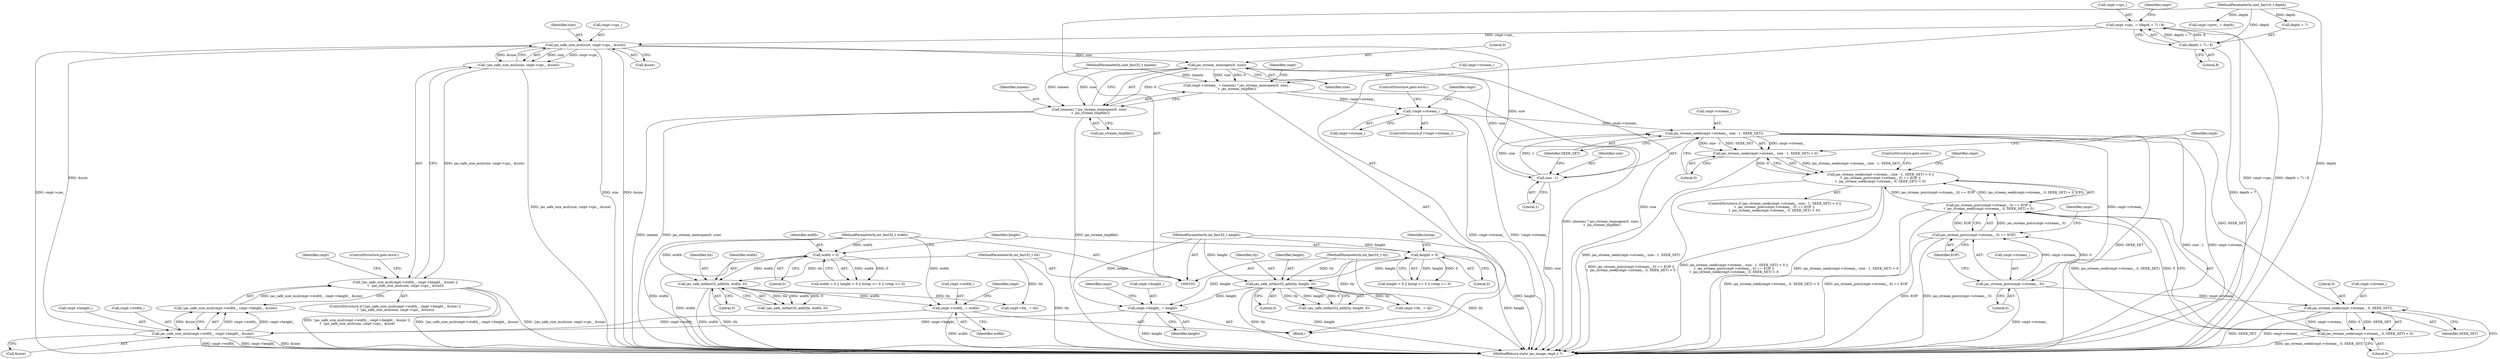 digraph "1_jasper_634ce8e8a5accc0fa05dd2c20d42b4749d4b2735@pointer" {
"1000231" [label="(Call,jas_safe_size_mul(size, cmpt->cps_, &size))"];
"1000209" [label="(Call,cmpt->cps_ = (depth + 7) / 8)"];
"1000213" [label="(Call,(depth + 7) / 8)"];
"1000109" [label="(MethodParameterIn,uint_fast16_t depth)"];
"1000221" [label="(Call,jas_safe_size_mul(cmpt->width_, cmpt->height_, &size))"];
"1000184" [label="(Call,cmpt->width_ = width)"];
"1000139" [label="(Call,jas_safe_intfast32_add(tlx, width, 0))"];
"1000103" [label="(MethodParameterIn,int_fast32_t tlx)"];
"1000120" [label="(Call,width < 0)"];
"1000107" [label="(MethodParameterIn,int_fast32_t width)"];
"1000189" [label="(Call,cmpt->height_ = height)"];
"1000124" [label="(Call,height < 0)"];
"1000108" [label="(MethodParameterIn,int_fast32_t height)"];
"1000144" [label="(Call,jas_safe_intfast32_add(tly, height, 0))"];
"1000104" [label="(MethodParameterIn,int_fast32_t tly)"];
"1000230" [label="(Call,!jas_safe_size_mul(size, cmpt->cps_, &size))"];
"1000219" [label="(Call,!jas_safe_size_mul(cmpt->width_, cmpt->height_, &size) ||\n \t  !jas_safe_size_mul(size, cmpt->cps_, &size))"];
"1000246" [label="(Call,jas_stream_memopen(0, size))"];
"1000240" [label="(Call,cmpt->stream_ = (inmem) ? jas_stream_memopen(0, size) :\n \t  jas_stream_tmpfile())"];
"1000251" [label="(Call,!cmpt->stream_)"];
"1000260" [label="(Call,jas_stream_seek(cmpt->stream_, size - 1, SEEK_SET))"];
"1000259" [label="(Call,jas_stream_seek(cmpt->stream_, size - 1, SEEK_SET) < 0)"];
"1000258" [label="(Call,jas_stream_seek(cmpt->stream_, size - 1, SEEK_SET) < 0 ||\n\t  jas_stream_putc(cmpt->stream_, 0) == EOF ||\n\t  jas_stream_seek(cmpt->stream_, 0, SEEK_SET) < 0)"];
"1000271" [label="(Call,jas_stream_putc(cmpt->stream_, 0))"];
"1000270" [label="(Call,jas_stream_putc(cmpt->stream_, 0) == EOF)"];
"1000269" [label="(Call,jas_stream_putc(cmpt->stream_, 0) == EOF ||\n\t  jas_stream_seek(cmpt->stream_, 0, SEEK_SET) < 0)"];
"1000278" [label="(Call,jas_stream_seek(cmpt->stream_, 0, SEEK_SET))"];
"1000277" [label="(Call,jas_stream_seek(cmpt->stream_, 0, SEEK_SET) < 0)"];
"1000244" [label="(Call,(inmem) ? jas_stream_memopen(0, size) :\n \t  jas_stream_tmpfile())"];
"1000264" [label="(Call,size - 1)"];
"1000249" [label="(Call,jas_stream_tmpfile())"];
"1000146" [label="(Identifier,height)"];
"1000145" [label="(Identifier,tly)"];
"1000242" [label="(Identifier,cmpt)"];
"1000193" [label="(Identifier,height)"];
"1000265" [label="(Identifier,size)"];
"1000258" [label="(Call,jas_stream_seek(cmpt->stream_, size - 1, SEEK_SET) < 0 ||\n\t  jas_stream_putc(cmpt->stream_, 0) == EOF ||\n\t  jas_stream_seek(cmpt->stream_, 0, SEEK_SET) < 0)"];
"1000271" [label="(Call,jas_stream_putc(cmpt->stream_, 0))"];
"1000190" [label="(Call,cmpt->height_)"];
"1000194" [label="(Call,cmpt->prec_ = depth)"];
"1000225" [label="(Call,cmpt->height_)"];
"1000276" [label="(Identifier,EOF)"];
"1000188" [label="(Identifier,width)"];
"1000112" [label="(Block,)"];
"1000213" [label="(Call,(depth + 7) / 8)"];
"1000120" [label="(Call,width < 0)"];
"1000251" [label="(Call,!cmpt->stream_)"];
"1000279" [label="(Call,cmpt->stream_)"];
"1000260" [label="(Call,jas_stream_seek(cmpt->stream_, size - 1, SEEK_SET))"];
"1000139" [label="(Call,jas_safe_intfast32_add(tlx, width, 0))"];
"1000121" [label="(Identifier,width)"];
"1000256" [label="(ControlStructure,goto error;)"];
"1000219" [label="(Call,!jas_safe_size_mul(cmpt->width_, cmpt->height_, &size) ||\n \t  !jas_safe_size_mul(size, cmpt->cps_, &size))"];
"1000283" [label="(Identifier,SEEK_SET)"];
"1000286" [label="(ControlStructure,goto error;)"];
"1000277" [label="(Call,jas_stream_seek(cmpt->stream_, 0, SEEK_SET) < 0)"];
"1000240" [label="(Call,cmpt->stream_ = (inmem) ? jas_stream_memopen(0, size) :\n \t  jas_stream_tmpfile())"];
"1000119" [label="(Call,width < 0 || height < 0 || hstep <= 0 || vstep <= 0)"];
"1000278" [label="(Call,jas_stream_seek(cmpt->stream_, 0, SEEK_SET))"];
"1000189" [label="(Call,cmpt->height_ = height)"];
"1000222" [label="(Call,cmpt->width_)"];
"1000284" [label="(Literal,0)"];
"1000164" [label="(Call,cmpt->tlx_ = tlx)"];
"1000245" [label="(Identifier,inmem)"];
"1000269" [label="(Call,jas_stream_putc(cmpt->stream_, 0) == EOF ||\n\t  jas_stream_seek(cmpt->stream_, 0, SEEK_SET) < 0)"];
"1000273" [label="(Identifier,cmpt)"];
"1000147" [label="(Literal,0)"];
"1000261" [label="(Call,cmpt->stream_)"];
"1000230" [label="(Call,!jas_safe_size_mul(size, cmpt->cps_, &size))"];
"1000297" [label="(MethodReturn,static jas_image_cmpt_t *)"];
"1000253" [label="(Identifier,cmpt)"];
"1000138" [label="(Call,!jas_safe_intfast32_add(tlx, width, 0))"];
"1000252" [label="(Call,cmpt->stream_)"];
"1000108" [label="(MethodParameterIn,int_fast32_t height)"];
"1000196" [label="(Identifier,cmpt)"];
"1000223" [label="(Identifier,cmpt)"];
"1000109" [label="(MethodParameterIn,uint_fast16_t depth)"];
"1000107" [label="(MethodParameterIn,int_fast32_t width)"];
"1000262" [label="(Identifier,cmpt)"];
"1000210" [label="(Call,cmpt->cps_)"];
"1000270" [label="(Call,jas_stream_putc(cmpt->stream_, 0) == EOF)"];
"1000123" [label="(Call,height < 0 || hstep <= 0 || vstep <= 0)"];
"1000241" [label="(Call,cmpt->stream_)"];
"1000185" [label="(Call,cmpt->width_)"];
"1000140" [label="(Identifier,tlx)"];
"1000232" [label="(Identifier,size)"];
"1000209" [label="(Call,cmpt->cps_ = (depth + 7) / 8)"];
"1000257" [label="(ControlStructure,if (jas_stream_seek(cmpt->stream_, size - 1, SEEK_SET) < 0 ||\n\t  jas_stream_putc(cmpt->stream_, 0) == EOF ||\n\t  jas_stream_seek(cmpt->stream_, 0, SEEK_SET) < 0))"];
"1000236" [label="(Call,&size)"];
"1000221" [label="(Call,jas_safe_size_mul(cmpt->width_, cmpt->height_, &size))"];
"1000282" [label="(Literal,0)"];
"1000122" [label="(Literal,0)"];
"1000247" [label="(Literal,0)"];
"1000144" [label="(Call,jas_safe_intfast32_add(tly, height, 0))"];
"1000218" [label="(ControlStructure,if (!jas_safe_size_mul(cmpt->width_, cmpt->height_, &size) ||\n \t  !jas_safe_size_mul(size, cmpt->cps_, &size)))"];
"1000124" [label="(Call,height < 0)"];
"1000143" [label="(Call,!jas_safe_intfast32_add(tly, height, 0))"];
"1000184" [label="(Call,cmpt->width_ = width)"];
"1000214" [label="(Call,depth + 7)"];
"1000111" [label="(MethodParameterIn,uint_fast32_t inmem)"];
"1000267" [label="(Identifier,SEEK_SET)"];
"1000191" [label="(Identifier,cmpt)"];
"1000246" [label="(Call,jas_stream_memopen(0, size))"];
"1000239" [label="(ControlStructure,goto error;)"];
"1000264" [label="(Call,size - 1)"];
"1000272" [label="(Call,cmpt->stream_)"];
"1000141" [label="(Identifier,width)"];
"1000280" [label="(Identifier,cmpt)"];
"1000129" [label="(Identifier,hstep)"];
"1000266" [label="(Literal,1)"];
"1000228" [label="(Call,&size)"];
"1000268" [label="(Literal,0)"];
"1000142" [label="(Literal,0)"];
"1000233" [label="(Call,cmpt->cps_)"];
"1000244" [label="(Call,(inmem) ? jas_stream_memopen(0, size) :\n \t  jas_stream_tmpfile())"];
"1000248" [label="(Identifier,size)"];
"1000250" [label="(ControlStructure,if (!cmpt->stream_))"];
"1000288" [label="(Identifier,cmpt)"];
"1000275" [label="(Literal,0)"];
"1000126" [label="(Literal,0)"];
"1000125" [label="(Identifier,height)"];
"1000220" [label="(Call,!jas_safe_size_mul(cmpt->width_, cmpt->height_, &size))"];
"1000259" [label="(Call,jas_stream_seek(cmpt->stream_, size - 1, SEEK_SET) < 0)"];
"1000169" [label="(Call,cmpt->tly_ = tly)"];
"1000231" [label="(Call,jas_safe_size_mul(size, cmpt->cps_, &size))"];
"1000104" [label="(MethodParameterIn,int_fast32_t tly)"];
"1000103" [label="(MethodParameterIn,int_fast32_t tlx)"];
"1000217" [label="(Literal,8)"];
"1000231" -> "1000230"  [label="AST: "];
"1000231" -> "1000236"  [label="CFG: "];
"1000232" -> "1000231"  [label="AST: "];
"1000233" -> "1000231"  [label="AST: "];
"1000236" -> "1000231"  [label="AST: "];
"1000230" -> "1000231"  [label="CFG: "];
"1000231" -> "1000297"  [label="DDG: &size"];
"1000231" -> "1000297"  [label="DDG: cmpt->cps_"];
"1000231" -> "1000297"  [label="DDG: size"];
"1000231" -> "1000230"  [label="DDG: size"];
"1000231" -> "1000230"  [label="DDG: cmpt->cps_"];
"1000231" -> "1000230"  [label="DDG: &size"];
"1000209" -> "1000231"  [label="DDG: cmpt->cps_"];
"1000221" -> "1000231"  [label="DDG: &size"];
"1000231" -> "1000246"  [label="DDG: size"];
"1000231" -> "1000264"  [label="DDG: size"];
"1000209" -> "1000112"  [label="AST: "];
"1000209" -> "1000213"  [label="CFG: "];
"1000210" -> "1000209"  [label="AST: "];
"1000213" -> "1000209"  [label="AST: "];
"1000223" -> "1000209"  [label="CFG: "];
"1000209" -> "1000297"  [label="DDG: cmpt->cps_"];
"1000209" -> "1000297"  [label="DDG: (depth + 7) / 8"];
"1000213" -> "1000209"  [label="DDG: depth + 7"];
"1000213" -> "1000209"  [label="DDG: 8"];
"1000213" -> "1000217"  [label="CFG: "];
"1000214" -> "1000213"  [label="AST: "];
"1000217" -> "1000213"  [label="AST: "];
"1000213" -> "1000297"  [label="DDG: depth + 7"];
"1000109" -> "1000213"  [label="DDG: depth"];
"1000109" -> "1000102"  [label="AST: "];
"1000109" -> "1000297"  [label="DDG: depth"];
"1000109" -> "1000194"  [label="DDG: depth"];
"1000109" -> "1000214"  [label="DDG: depth"];
"1000221" -> "1000220"  [label="AST: "];
"1000221" -> "1000228"  [label="CFG: "];
"1000222" -> "1000221"  [label="AST: "];
"1000225" -> "1000221"  [label="AST: "];
"1000228" -> "1000221"  [label="AST: "];
"1000220" -> "1000221"  [label="CFG: "];
"1000221" -> "1000297"  [label="DDG: cmpt->height_"];
"1000221" -> "1000297"  [label="DDG: &size"];
"1000221" -> "1000297"  [label="DDG: cmpt->width_"];
"1000221" -> "1000220"  [label="DDG: cmpt->width_"];
"1000221" -> "1000220"  [label="DDG: cmpt->height_"];
"1000221" -> "1000220"  [label="DDG: &size"];
"1000184" -> "1000221"  [label="DDG: cmpt->width_"];
"1000189" -> "1000221"  [label="DDG: cmpt->height_"];
"1000184" -> "1000112"  [label="AST: "];
"1000184" -> "1000188"  [label="CFG: "];
"1000185" -> "1000184"  [label="AST: "];
"1000188" -> "1000184"  [label="AST: "];
"1000191" -> "1000184"  [label="CFG: "];
"1000184" -> "1000297"  [label="DDG: width"];
"1000139" -> "1000184"  [label="DDG: width"];
"1000107" -> "1000184"  [label="DDG: width"];
"1000139" -> "1000138"  [label="AST: "];
"1000139" -> "1000142"  [label="CFG: "];
"1000140" -> "1000139"  [label="AST: "];
"1000141" -> "1000139"  [label="AST: "];
"1000142" -> "1000139"  [label="AST: "];
"1000138" -> "1000139"  [label="CFG: "];
"1000139" -> "1000297"  [label="DDG: width"];
"1000139" -> "1000297"  [label="DDG: tlx"];
"1000139" -> "1000138"  [label="DDG: tlx"];
"1000139" -> "1000138"  [label="DDG: width"];
"1000139" -> "1000138"  [label="DDG: 0"];
"1000103" -> "1000139"  [label="DDG: tlx"];
"1000120" -> "1000139"  [label="DDG: width"];
"1000107" -> "1000139"  [label="DDG: width"];
"1000139" -> "1000164"  [label="DDG: tlx"];
"1000103" -> "1000102"  [label="AST: "];
"1000103" -> "1000297"  [label="DDG: tlx"];
"1000103" -> "1000164"  [label="DDG: tlx"];
"1000120" -> "1000119"  [label="AST: "];
"1000120" -> "1000122"  [label="CFG: "];
"1000121" -> "1000120"  [label="AST: "];
"1000122" -> "1000120"  [label="AST: "];
"1000125" -> "1000120"  [label="CFG: "];
"1000119" -> "1000120"  [label="CFG: "];
"1000120" -> "1000297"  [label="DDG: width"];
"1000120" -> "1000119"  [label="DDG: width"];
"1000120" -> "1000119"  [label="DDG: 0"];
"1000107" -> "1000120"  [label="DDG: width"];
"1000107" -> "1000102"  [label="AST: "];
"1000107" -> "1000297"  [label="DDG: width"];
"1000189" -> "1000112"  [label="AST: "];
"1000189" -> "1000193"  [label="CFG: "];
"1000190" -> "1000189"  [label="AST: "];
"1000193" -> "1000189"  [label="AST: "];
"1000196" -> "1000189"  [label="CFG: "];
"1000189" -> "1000297"  [label="DDG: height"];
"1000124" -> "1000189"  [label="DDG: height"];
"1000144" -> "1000189"  [label="DDG: height"];
"1000108" -> "1000189"  [label="DDG: height"];
"1000124" -> "1000123"  [label="AST: "];
"1000124" -> "1000126"  [label="CFG: "];
"1000125" -> "1000124"  [label="AST: "];
"1000126" -> "1000124"  [label="AST: "];
"1000129" -> "1000124"  [label="CFG: "];
"1000123" -> "1000124"  [label="CFG: "];
"1000124" -> "1000297"  [label="DDG: height"];
"1000124" -> "1000123"  [label="DDG: height"];
"1000124" -> "1000123"  [label="DDG: 0"];
"1000108" -> "1000124"  [label="DDG: height"];
"1000124" -> "1000144"  [label="DDG: height"];
"1000108" -> "1000102"  [label="AST: "];
"1000108" -> "1000297"  [label="DDG: height"];
"1000108" -> "1000144"  [label="DDG: height"];
"1000144" -> "1000143"  [label="AST: "];
"1000144" -> "1000147"  [label="CFG: "];
"1000145" -> "1000144"  [label="AST: "];
"1000146" -> "1000144"  [label="AST: "];
"1000147" -> "1000144"  [label="AST: "];
"1000143" -> "1000144"  [label="CFG: "];
"1000144" -> "1000297"  [label="DDG: tly"];
"1000144" -> "1000297"  [label="DDG: height"];
"1000144" -> "1000143"  [label="DDG: tly"];
"1000144" -> "1000143"  [label="DDG: height"];
"1000144" -> "1000143"  [label="DDG: 0"];
"1000104" -> "1000144"  [label="DDG: tly"];
"1000144" -> "1000169"  [label="DDG: tly"];
"1000104" -> "1000102"  [label="AST: "];
"1000104" -> "1000297"  [label="DDG: tly"];
"1000104" -> "1000169"  [label="DDG: tly"];
"1000230" -> "1000219"  [label="AST: "];
"1000219" -> "1000230"  [label="CFG: "];
"1000230" -> "1000297"  [label="DDG: jas_safe_size_mul(size, cmpt->cps_, &size)"];
"1000230" -> "1000219"  [label="DDG: jas_safe_size_mul(size, cmpt->cps_, &size)"];
"1000219" -> "1000218"  [label="AST: "];
"1000219" -> "1000220"  [label="CFG: "];
"1000220" -> "1000219"  [label="AST: "];
"1000239" -> "1000219"  [label="CFG: "];
"1000242" -> "1000219"  [label="CFG: "];
"1000219" -> "1000297"  [label="DDG: !jas_safe_size_mul(cmpt->width_, cmpt->height_, &size) ||\n \t  !jas_safe_size_mul(size, cmpt->cps_, &size)"];
"1000219" -> "1000297"  [label="DDG: !jas_safe_size_mul(cmpt->width_, cmpt->height_, &size)"];
"1000219" -> "1000297"  [label="DDG: !jas_safe_size_mul(size, cmpt->cps_, &size)"];
"1000220" -> "1000219"  [label="DDG: jas_safe_size_mul(cmpt->width_, cmpt->height_, &size)"];
"1000246" -> "1000244"  [label="AST: "];
"1000246" -> "1000248"  [label="CFG: "];
"1000247" -> "1000246"  [label="AST: "];
"1000248" -> "1000246"  [label="AST: "];
"1000244" -> "1000246"  [label="CFG: "];
"1000246" -> "1000297"  [label="DDG: size"];
"1000246" -> "1000240"  [label="DDG: 0"];
"1000246" -> "1000240"  [label="DDG: size"];
"1000246" -> "1000244"  [label="DDG: 0"];
"1000246" -> "1000244"  [label="DDG: size"];
"1000246" -> "1000264"  [label="DDG: size"];
"1000240" -> "1000112"  [label="AST: "];
"1000240" -> "1000244"  [label="CFG: "];
"1000241" -> "1000240"  [label="AST: "];
"1000244" -> "1000240"  [label="AST: "];
"1000253" -> "1000240"  [label="CFG: "];
"1000240" -> "1000297"  [label="DDG: (inmem) ? jas_stream_memopen(0, size) :\n \t  jas_stream_tmpfile()"];
"1000111" -> "1000240"  [label="DDG: inmem"];
"1000240" -> "1000251"  [label="DDG: cmpt->stream_"];
"1000251" -> "1000250"  [label="AST: "];
"1000251" -> "1000252"  [label="CFG: "];
"1000252" -> "1000251"  [label="AST: "];
"1000256" -> "1000251"  [label="CFG: "];
"1000262" -> "1000251"  [label="CFG: "];
"1000251" -> "1000297"  [label="DDG: !cmpt->stream_"];
"1000251" -> "1000297"  [label="DDG: cmpt->stream_"];
"1000251" -> "1000260"  [label="DDG: cmpt->stream_"];
"1000260" -> "1000259"  [label="AST: "];
"1000260" -> "1000267"  [label="CFG: "];
"1000261" -> "1000260"  [label="AST: "];
"1000264" -> "1000260"  [label="AST: "];
"1000267" -> "1000260"  [label="AST: "];
"1000268" -> "1000260"  [label="CFG: "];
"1000260" -> "1000297"  [label="DDG: SEEK_SET"];
"1000260" -> "1000297"  [label="DDG: size - 1"];
"1000260" -> "1000297"  [label="DDG: cmpt->stream_"];
"1000260" -> "1000259"  [label="DDG: cmpt->stream_"];
"1000260" -> "1000259"  [label="DDG: size - 1"];
"1000260" -> "1000259"  [label="DDG: SEEK_SET"];
"1000264" -> "1000260"  [label="DDG: size"];
"1000264" -> "1000260"  [label="DDG: 1"];
"1000260" -> "1000271"  [label="DDG: cmpt->stream_"];
"1000260" -> "1000278"  [label="DDG: SEEK_SET"];
"1000259" -> "1000258"  [label="AST: "];
"1000259" -> "1000268"  [label="CFG: "];
"1000268" -> "1000259"  [label="AST: "];
"1000273" -> "1000259"  [label="CFG: "];
"1000258" -> "1000259"  [label="CFG: "];
"1000259" -> "1000297"  [label="DDG: jas_stream_seek(cmpt->stream_, size - 1, SEEK_SET)"];
"1000259" -> "1000258"  [label="DDG: jas_stream_seek(cmpt->stream_, size - 1, SEEK_SET)"];
"1000259" -> "1000258"  [label="DDG: 0"];
"1000258" -> "1000257"  [label="AST: "];
"1000258" -> "1000269"  [label="CFG: "];
"1000269" -> "1000258"  [label="AST: "];
"1000286" -> "1000258"  [label="CFG: "];
"1000288" -> "1000258"  [label="CFG: "];
"1000258" -> "1000297"  [label="DDG: jas_stream_seek(cmpt->stream_, size - 1, SEEK_SET) < 0"];
"1000258" -> "1000297"  [label="DDG: jas_stream_putc(cmpt->stream_, 0) == EOF ||\n\t  jas_stream_seek(cmpt->stream_, 0, SEEK_SET) < 0"];
"1000258" -> "1000297"  [label="DDG: jas_stream_seek(cmpt->stream_, size - 1, SEEK_SET) < 0 ||\n\t  jas_stream_putc(cmpt->stream_, 0) == EOF ||\n\t  jas_stream_seek(cmpt->stream_, 0, SEEK_SET) < 0"];
"1000269" -> "1000258"  [label="DDG: jas_stream_putc(cmpt->stream_, 0) == EOF"];
"1000269" -> "1000258"  [label="DDG: jas_stream_seek(cmpt->stream_, 0, SEEK_SET) < 0"];
"1000271" -> "1000270"  [label="AST: "];
"1000271" -> "1000275"  [label="CFG: "];
"1000272" -> "1000271"  [label="AST: "];
"1000275" -> "1000271"  [label="AST: "];
"1000276" -> "1000271"  [label="CFG: "];
"1000271" -> "1000297"  [label="DDG: cmpt->stream_"];
"1000271" -> "1000270"  [label="DDG: cmpt->stream_"];
"1000271" -> "1000270"  [label="DDG: 0"];
"1000271" -> "1000278"  [label="DDG: cmpt->stream_"];
"1000270" -> "1000269"  [label="AST: "];
"1000270" -> "1000276"  [label="CFG: "];
"1000276" -> "1000270"  [label="AST: "];
"1000280" -> "1000270"  [label="CFG: "];
"1000269" -> "1000270"  [label="CFG: "];
"1000270" -> "1000297"  [label="DDG: EOF"];
"1000270" -> "1000297"  [label="DDG: jas_stream_putc(cmpt->stream_, 0)"];
"1000270" -> "1000269"  [label="DDG: jas_stream_putc(cmpt->stream_, 0)"];
"1000270" -> "1000269"  [label="DDG: EOF"];
"1000269" -> "1000277"  [label="CFG: "];
"1000277" -> "1000269"  [label="AST: "];
"1000269" -> "1000297"  [label="DDG: jas_stream_seek(cmpt->stream_, 0, SEEK_SET) < 0"];
"1000269" -> "1000297"  [label="DDG: jas_stream_putc(cmpt->stream_, 0) == EOF"];
"1000277" -> "1000269"  [label="DDG: jas_stream_seek(cmpt->stream_, 0, SEEK_SET)"];
"1000277" -> "1000269"  [label="DDG: 0"];
"1000278" -> "1000277"  [label="AST: "];
"1000278" -> "1000283"  [label="CFG: "];
"1000279" -> "1000278"  [label="AST: "];
"1000282" -> "1000278"  [label="AST: "];
"1000283" -> "1000278"  [label="AST: "];
"1000284" -> "1000278"  [label="CFG: "];
"1000278" -> "1000297"  [label="DDG: SEEK_SET"];
"1000278" -> "1000297"  [label="DDG: cmpt->stream_"];
"1000278" -> "1000277"  [label="DDG: cmpt->stream_"];
"1000278" -> "1000277"  [label="DDG: 0"];
"1000278" -> "1000277"  [label="DDG: SEEK_SET"];
"1000277" -> "1000284"  [label="CFG: "];
"1000284" -> "1000277"  [label="AST: "];
"1000277" -> "1000297"  [label="DDG: jas_stream_seek(cmpt->stream_, 0, SEEK_SET)"];
"1000244" -> "1000249"  [label="CFG: "];
"1000245" -> "1000244"  [label="AST: "];
"1000249" -> "1000244"  [label="AST: "];
"1000244" -> "1000297"  [label="DDG: inmem"];
"1000244" -> "1000297"  [label="DDG: jas_stream_memopen(0, size)"];
"1000244" -> "1000297"  [label="DDG: jas_stream_tmpfile()"];
"1000111" -> "1000244"  [label="DDG: inmem"];
"1000264" -> "1000266"  [label="CFG: "];
"1000265" -> "1000264"  [label="AST: "];
"1000266" -> "1000264"  [label="AST: "];
"1000267" -> "1000264"  [label="CFG: "];
"1000264" -> "1000297"  [label="DDG: size"];
}
